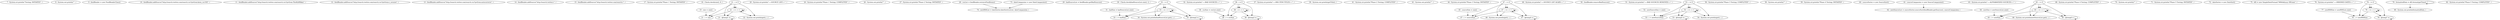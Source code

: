 digraph G {
"7 : System.err.println(\"Testing: INITIATED\", )"
"8 : System.out.println(\"\", )"
"9 : feedReader = new FeedReaderClass()"
"10 : feedReader.addSource(\"http://search.twitter.com/search.rss?q=from:keen_csc102\", )"
"11 : feedReader.addSource(\"http://search.twitter.com/search.rss?q=from:ThisKidMikey\", )"
"12 : feedReader.addSource(\"http://search.twitter.com/search.rss?q=from:e_cavazos\", )"
"13 : feedReader.addSource(\"http://search.twitter.com/search.rss?q=from:autocorrects\", )"
"14 : feedReader.addSource(\"http://search.twitter.c\", )"
"15 : feedReader.addSource(\"http://search.twitter.com/search.r\", )"
"17 : System.err.println(\"Phase 1 Testing: INITIATED\", )"
"18 : Check.check(size(), 6, )"
"19 : size = size()"
"19 : size = size()" -> "21 : i < size"
"20 : System.err.println(\"-----SOURCE LIST-----\", )"
"21 : i = 0"
"21 : i = 0" -> "21 : i = i + 1"
"21 : i = 0" -> "22 : System.out.println(get(i, ), )"
"21 : i = 0" -> "21 : @temp1 = i"
"21 : i = 0" -> "21 : i < size"
"21 : i = 0" -> "21 : i = i + 1" [style=dashed]
"21 : i < size"
"22 : System.out.println(get(i, ), )"
"21 : @temp1 = i"
"21 : @temp1 = i" -> "21 : @temp1 = i" [style=dashed]
"21 : i = i + 1"
"21 : i = i + 1" -> "21 : i = i + 1"
"21 : i = i + 1" -> "22 : System.out.println(get(i, ), )"
"21 : i = i + 1" -> "21 : @temp1 = i"
"21 : i = i + 1" -> "21 : i < size"
"21 : i = i + 1" -> "21 : i = i + 1" [style=dashed]
"24 : System.err.println(\"Phase 1 Testing: COMPLETED\", )"
"26 : System.out.println(\"\", )"
"27 : System.err.println(\"Phase 2 Testing: INITIATED\", )"
"28 : rssList = feedReader.retrieveFeedItems()"
"28 : rssList = feedReader.retrieveFeedItems()" -> "74 : newRSSList = dateSorter.dateSort(rssList, dateComparator, )"
"29 : badSourceList = feedReader.getBadSources()"
"30 : Check.check(badSourceList.size(), 2, )"
"31 : badSize = badSourceList.size()"
"31 : badSize = badSourceList.size()" -> "33 : i < badSize"
"32 : System.err.println(\"-----BAD SOURCES-----\", )"
"33 : i = 0"
"33 : i = 0" -> "33 : i = i + 1"
"33 : i = 0" -> "33 : @temp2 = i"
"33 : i = 0" -> "34 : System.out.println(badSourceList.get(i, ), )"
"33 : i = 0" -> "33 : i < badSize"
"33 : i = 0" -> "33 : i = i + 1" [style=dashed]
"33 : i < badSize"
"34 : System.out.println(badSourceList.get(i, ), )"
"33 : @temp2 = i"
"33 : @temp2 = i" -> "33 : @temp2 = i" [style=dashed]
"33 : i = i + 1"
"33 : i = i + 1" -> "33 : i = i + 1"
"33 : i = i + 1" -> "33 : @temp2 = i"
"33 : i = i + 1" -> "34 : System.out.println(badSourceList.get(i, ), )"
"33 : i = i + 1" -> "33 : i < badSize"
"33 : i = i + 1" -> "33 : i = i + 1" [style=dashed]
"36 : rssSize = rssList.size()"
"36 : rssSize = rssList.size()" -> "38 : i < rssSize"
"37 : System.err.println(\"-----RSS ITEM TITLES-----\", )"
"38 : i = 0"
"38 : i = 0" -> "38 : i < rssSize"
"38 : i = 0" -> "38 : @temp3 = i"
"38 : i = 0" -> "38 : i = i + 1"
"38 : i = 0" -> "38 : i = i + 1" [style=dashed]
"38 : i < rssSize"
"39 : System.out.println(getTitle(), )"
"38 : @temp3 = i"
"38 : @temp3 = i" -> "38 : @temp3 = i" [style=dashed]
"38 : i = i + 1"
"38 : i = i + 1" -> "38 : i < rssSize"
"38 : i = i + 1" -> "38 : @temp3 = i"
"38 : i = i + 1" -> "38 : i = i + 1"
"38 : i = i + 1" -> "38 : i = i + 1" [style=dashed]
"41 : System.err.println(\"Phase 2 Testing: COMPLETED\", )"
"43 : System.out.println(\"\", )"
"44 : System.err.println(\"Phase 3 Testing: INITIATED\", )"
"45 : sourceSize = size()"
"45 : sourceSize = size()" -> "47 : i < sourceSize"
"46 : System.err.println(\"-----SOURCE LIST AGAIN-----\", )"
"47 : i = 0"
"47 : i = 0" -> "47 : i < sourceSize"
"47 : i = 0" -> "47 : @temp4 = i"
"47 : i = 0" -> "48 : System.out.println(get(i, ), )"
"47 : i = 0" -> "47 : i = i + 1"
"47 : i = 0" -> "47 : i = i + 1" [style=dashed]
"47 : i < sourceSize"
"48 : System.out.println(get(i, ), )"
"47 : @temp4 = i"
"47 : @temp4 = i" -> "47 : @temp4 = i" [style=dashed]
"47 : i = i + 1"
"47 : i = i + 1" -> "47 : i < sourceSize"
"47 : i = i + 1" -> "47 : @temp4 = i"
"47 : i = i + 1" -> "48 : System.out.println(get(i, ), )"
"47 : i = i + 1" -> "47 : i = i + 1"
"47 : i = i + 1" -> "47 : i = i + 1" [style=dashed]
"50 : feedReader.removeBadSources()"
"51 : System.err.println(\"-----BAD SOURCES REMOVED-----\", )"
"52 : newSourceSize = size()"
"52 : newSourceSize = size()" -> "53 : i < newSourceSize"
"53 : i = 0"
"53 : i = 0" -> "54 : System.out.println(get(i, ), )"
"53 : i = 0" -> "53 : i < newSourceSize"
"53 : i = 0" -> "53 : i = i + 1"
"53 : i = 0" -> "53 : @temp5 = i"
"53 : i = 0" -> "53 : i = i + 1" [style=dashed]
"53 : i < newSourceSize"
"54 : System.out.println(get(i, ), )"
"53 : @temp5 = i"
"53 : @temp5 = i" -> "53 : @temp5 = i" [style=dashed]
"53 : i = i + 1"
"53 : i = i + 1" -> "54 : System.out.println(get(i, ), )"
"53 : i = i + 1" -> "53 : i < newSourceSize"
"53 : i = i + 1" -> "53 : i = i + 1"
"53 : i = i + 1" -> "53 : @temp5 = i"
"53 : i = i + 1" -> "53 : i = i + 1" [style=dashed]
"56 : System.err.println(\"Phase 3 Testing: COMPLETED\", )"
"58 : System.out.println(\"\", )"
"59 : System.err.println(\"Phase 4 Testing: INITIATED\", )"
"60 : sourceSorter = new SourceSort()"
"61 : sourceComparator = new SourceComparator()"
"61 : sourceComparator = new SourceComparator()" -> "62 : newSourceList = sourceSorter.sourceSort(feedReader.getSources(), sourceComparator, )"
"62 : newSourceList = sourceSorter.sourceSort(feedReader.getSources(), sourceComparator, )"
"63 : System.err.println(\"-----ALPHABATIZED SOURCES-----\", )"
"64 : newSize = newSourceList.size()"
"64 : newSize = newSourceList.size()" -> "65 : i < newSize"
"65 : i = 0"
"65 : i = 0" -> "65 : @temp6 = i"
"65 : i = 0" -> "65 : i < newSize"
"65 : i = 0" -> "65 : i = i + 1"
"65 : i = 0" -> "66 : System.out.println(newSourceList.get(i, ), )"
"65 : i = 0" -> "65 : i = i + 1" [style=dashed]
"65 : i < newSize"
"66 : System.out.println(newSourceList.get(i, ), )"
"65 : @temp6 = i"
"65 : @temp6 = i" -> "65 : @temp6 = i" [style=dashed]
"65 : i = i + 1"
"65 : i = i + 1" -> "65 : @temp6 = i"
"65 : i = i + 1" -> "65 : i < newSize"
"65 : i = i + 1" -> "65 : i = i + 1"
"65 : i = i + 1" -> "66 : System.out.println(newSourceList.get(i, ), )"
"65 : i = i + 1" -> "65 : i = i + 1" [style=dashed]
"68 : System.err.println(\"Phase 4 Testing: COMPLETED\", )"
"70 : System.out.println(\"\", )"
"71 : System.err.println(\"Phase 5 Testing: INITIATED\", )"
"72 : dateSorter = new DateSort()"
"73 : dateComparator = new DateComparator()"
"73 : dateComparator = new DateComparator()" -> "74 : newRSSList = dateSorter.dateSort(rssList, dateComparator, )"
"74 : newRSSList = dateSorter.dateSort(rssList, dateComparator, )"
"75 : df2 = new SimpleDateFormat(\"MM/dd/yyyy HH:mm\", )"
"76 : System.err.println(\"-----ORDERED DATES-----\", )"
"77 : newRSSSize = newRSSList.size()"
"77 : newRSSSize = newRSSList.size()" -> "78 : i < newRSSSize"
"78 : i = 0"
"78 : i = 0" -> "78 : i < newRSSSize"
"78 : i = 0" -> "78 : @temp7 = i"
"78 : i = 0" -> "78 : i = i + 1"
"78 : i = 0" -> "78 : i = i + 1" [style=dashed]
"78 : i < newRSSSize"
"79 : formattedDate = df2.format(getTime(), )"
"79 : formattedDate = df2.format(getTime(), )" -> "80 : System.out.println(formattedDate, )"
"79 : formattedDate = df2.format(getTime(), )" -> "79 : formattedDate = df2.format(getTime(), )" [style=dashed]
"80 : System.out.println(formattedDate, )"
"78 : @temp7 = i"
"78 : @temp7 = i" -> "78 : @temp7 = i" [style=dashed]
"78 : i = i + 1"
"78 : i = i + 1" -> "78 : i < newRSSSize"
"78 : i = i + 1" -> "78 : @temp7 = i"
"78 : i = i + 1" -> "78 : i = i + 1"
"78 : i = i + 1" -> "78 : i = i + 1" [style=dashed]
"82 : System.err.println(\"Phase 5 Testing: COMPLETED\", )"
}